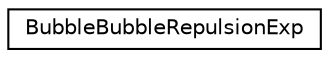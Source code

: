 digraph "Graphical Class Hierarchy"
{
 // INTERACTIVE_SVG=YES
  edge [fontname="Helvetica",fontsize="10",labelfontname="Helvetica",labelfontsize="10"];
  node [fontname="Helvetica",fontsize="10",shape=record];
  rankdir="LR";
  Node0 [label="BubbleBubbleRepulsionExp",height=0.2,width=0.4,color="black", fillcolor="white", style="filled",URL="$classBubbleBubbleRepulsionExp.html",tooltip="A exponential repulsive potential used by the BubbleBubbleRepulsion template. "];
}
